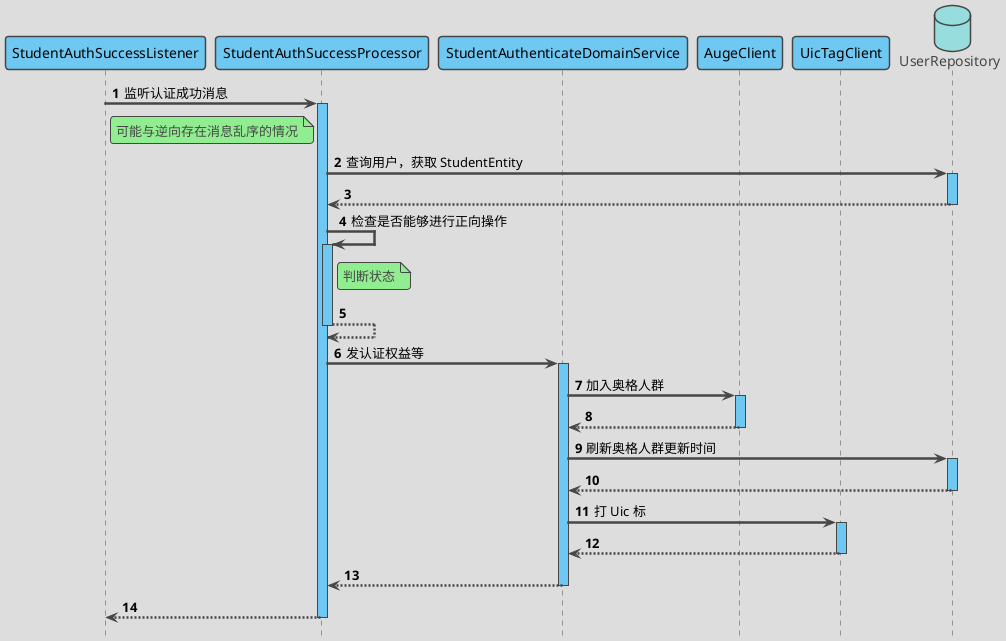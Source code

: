 @startuml
'https://plantuml.com/sequence-diagram

'隐藏脚注
hide footbox
autoActivate on

'使用 toy 主题
!theme toy

'编号
autonumber 1

'隐藏孤立的参与者
hide unlinked

'文字对齐，向左对齐
skinparam sequenceMessageAlign left

'箭头粗度
skinparam sequenceArrowThickness 2.5

' 皮肤
skinparam sequence {
    LifeLineBackgroundColor #6FC8F2
    ParticipantBackgroundColor #6FC8F2
    ParticipantFontColor black
    ActorBackgroundColor #6FC8F2
    ActorFontColor black
}

participant StudentAuthSuccessListener as StudentAuthSuccessListener
participant StudentAuthSuccessProcessor as StudentAuthSuccessProcessor
participant UserConvert as UserConvert
participant StudentAuthenticateDomainService as StudentAuthenticateDomainService
participant UserAuthenticateValidator as UserAuthenticateValidator
participant AugeClient as AugeClient
participant UicTagClient as UicTagClient
database UserRepository as UserRepository

StudentAuthSuccessListener -> StudentAuthSuccessProcessor : 监听认证成功消息
note right of StudentAuthSuccessListener
    可能与逆向存在消息乱序的情况
end note

StudentAuthSuccessProcessor -> UserRepository : 查询用户，获取 StudentEntity
return

StudentAuthSuccessProcessor -> StudentAuthSuccessProcessor : 检查是否能够进行正向操作
note right of StudentAuthSuccessProcessor
    判断状态
end note
return
StudentAuthSuccessProcessor -> StudentAuthenticateDomainService : 发认证权益等

StudentAuthenticateDomainService -> AugeClient : 加入奥格人群
return

StudentAuthenticateDomainService -> UserRepository : 刷新奥格人群更新时间
return

StudentAuthenticateDomainService -> UicTagClient : 打 Uic 标
return

return

return
@enduml